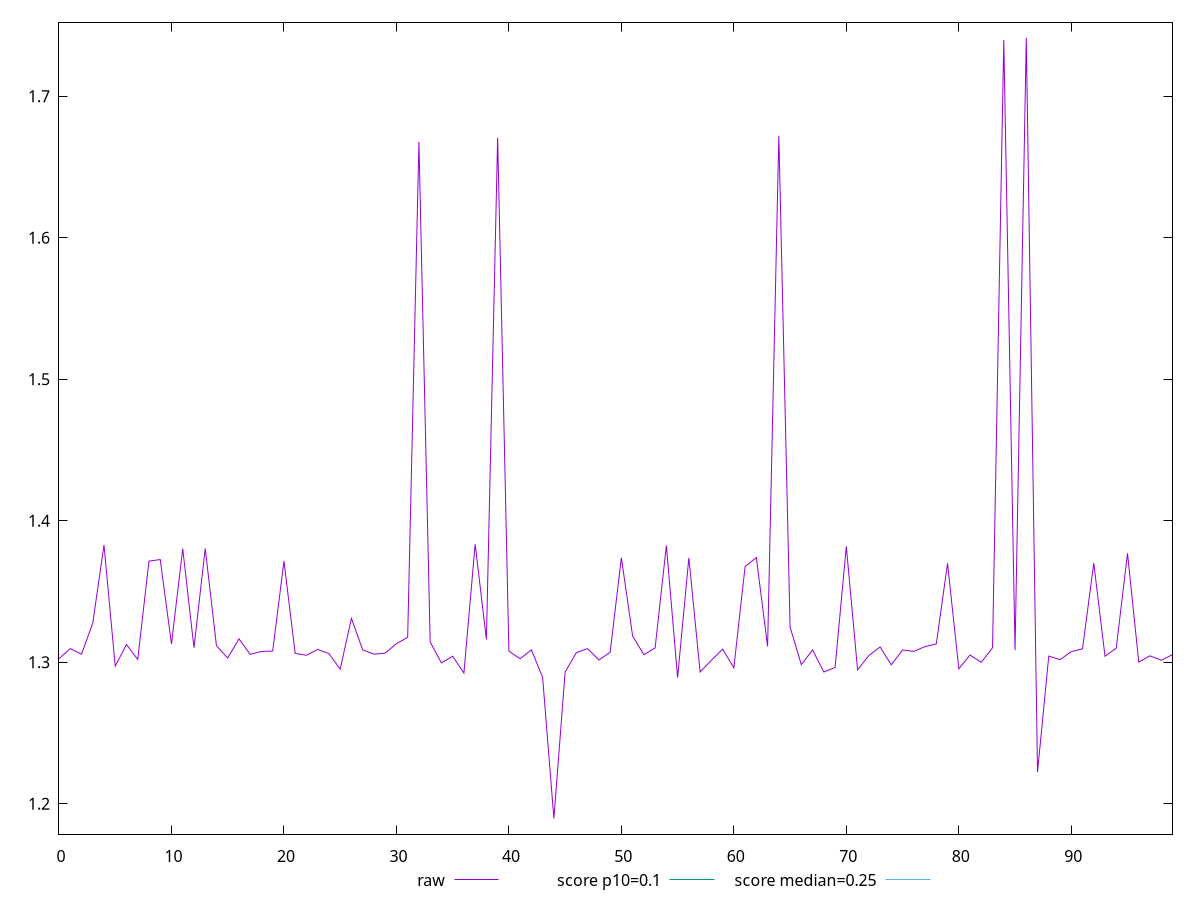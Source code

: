 reset

$raw <<EOF
0 1.3025568525526259
1 1.309684782240126
2 1.305700961642795
3 1.3276179945203994
4 1.3829156443277995
5 1.2972827911376952
6 1.31253508843316
7 1.3020639444986981
8 1.3714922773573135
9 1.3726260308159723
10 1.3129517347547743
11 1.3803149091932507
12 1.3103597005208336
13 1.3804771677652994
14 1.3116965009901258
15 1.3030875600179037
16 1.3165868547227648
17 1.3056092614067925
18 1.3076827748616537
19 1.307959738837348
20 1.3715313398573135
21 1.3062648061116535
22 1.3049928334554037
23 1.3091022627088758
24 1.3061850535074868
25 1.2951769154866537
26 1.331030973646376
27 1.3088312666151258
28 1.305730951944987
29 1.3064686364067926
30 1.3131893937852646
31 1.3176347605387368
32 1.6677715894911025
33 1.3144289228651258
34 1.299588102552626
35 1.304307340833876
36 1.2924201338026258
37 1.383464106241862
38 1.3161988881429036
39 1.6708289896647135
40 1.3079331003824868
41 1.302454313490126
42 1.3088446672227647
43 1.2892756025526257
44 1.1896036326090493
45 1.2931442548963759
46 1.3068206515842016
47 1.309684782240126
48 1.3016504313151043
49 1.307084684583876
50 1.3738953535291885
51 1.3185878906250001
52 1.3053742353651259
53 1.3101682349310981
54 1.382502473619249
55 1.2892389814588758
56 1.373851530287001
57 1.293180875990126
58 1.3014219292534723
59 1.3093246476915148
60 1.2961136813693577
61 1.367662077162001
62 1.3740547773573135
63 1.3111933542887368
64 1.6721449076334638
65 1.3249061889648437
66 1.2983078833685981
67 1.308758024427626
68 1.293166227552626
69 1.296310541788737
70 1.3819143286810982
71 1.2946740858289931
72 1.3047604658338758
73 1.3108822648790148
74 1.2982087080213758
75 1.3087204267713757
76 1.307737787882487
77 1.3111339467366536
78 1.3129942982991538
79 1.3699246504041884
80 1.2953919762505426
81 1.305152338663737
82 1.300004891289605
83 1.3102536298963758
84 1.7398831854926216
85 1.3086276533338759
86 1.7412879028320314
87 1.2225005917019311
88 1.304434565226237
89 1.3018732588026258
90 1.307542475382487
91 1.309521967569987
92 1.3700542890760634
93 1.304270719740126
94 1.3100821889241534
95 1.3770162302652995
96 1.3001911298963758
97 1.3045832197401257
98 1.3014585503472225
99 1.305430170694987
EOF

set key outside below
set xrange [0:99]
set yrange [1.1785699472045896:1.752321588236491]
set trange [1.1785699472045896:1.752321588236491]
set terminal svg size 640, 500 enhanced background rgb 'white'
set output "reprap/cumulative-layout-shift/samples/pages+cached+noexternal+nomedia+nocss/raw/values.svg"

plot $raw title "raw" with line, \
     0.1 title "score p10=0.1", \
     0.25 title "score median=0.25"

reset
